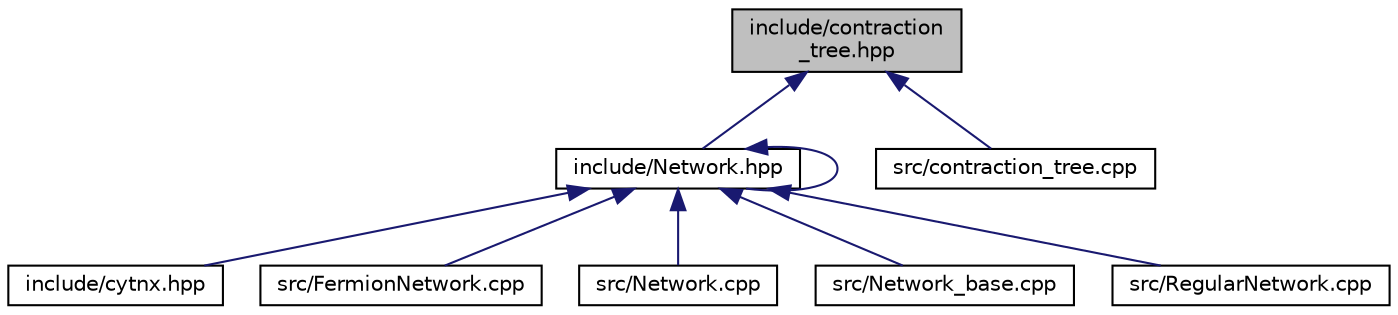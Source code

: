 digraph "include/contraction_tree.hpp"
{
  edge [fontname="Helvetica",fontsize="10",labelfontname="Helvetica",labelfontsize="10"];
  node [fontname="Helvetica",fontsize="10",shape=record];
  Node54 [label="include/contraction\l_tree.hpp",height=0.2,width=0.4,color="black", fillcolor="grey75", style="filled", fontcolor="black"];
  Node54 -> Node55 [dir="back",color="midnightblue",fontsize="10",style="solid",fontname="Helvetica"];
  Node55 [label="include/Network.hpp",height=0.2,width=0.4,color="black", fillcolor="white", style="filled",URL="$Network_8hpp.html"];
  Node55 -> Node56 [dir="back",color="midnightblue",fontsize="10",style="solid",fontname="Helvetica"];
  Node56 [label="include/cytnx.hpp",height=0.2,width=0.4,color="black", fillcolor="white", style="filled",URL="$cytnx_8hpp.html"];
  Node55 -> Node55 [dir="back",color="midnightblue",fontsize="10",style="solid",fontname="Helvetica"];
  Node55 -> Node57 [dir="back",color="midnightblue",fontsize="10",style="solid",fontname="Helvetica"];
  Node57 [label="src/FermionNetwork.cpp",height=0.2,width=0.4,color="black", fillcolor="white", style="filled",URL="$FermionNetwork_8cpp.html"];
  Node55 -> Node58 [dir="back",color="midnightblue",fontsize="10",style="solid",fontname="Helvetica"];
  Node58 [label="src/Network.cpp",height=0.2,width=0.4,color="black", fillcolor="white", style="filled",URL="$Network_8cpp.html"];
  Node55 -> Node59 [dir="back",color="midnightblue",fontsize="10",style="solid",fontname="Helvetica"];
  Node59 [label="src/Network_base.cpp",height=0.2,width=0.4,color="black", fillcolor="white", style="filled",URL="$Network__base_8cpp.html"];
  Node55 -> Node60 [dir="back",color="midnightblue",fontsize="10",style="solid",fontname="Helvetica"];
  Node60 [label="src/RegularNetwork.cpp",height=0.2,width=0.4,color="black", fillcolor="white", style="filled",URL="$RegularNetwork_8cpp.html"];
  Node54 -> Node61 [dir="back",color="midnightblue",fontsize="10",style="solid",fontname="Helvetica"];
  Node61 [label="src/contraction_tree.cpp",height=0.2,width=0.4,color="black", fillcolor="white", style="filled",URL="$contraction__tree_8cpp.html"];
}
